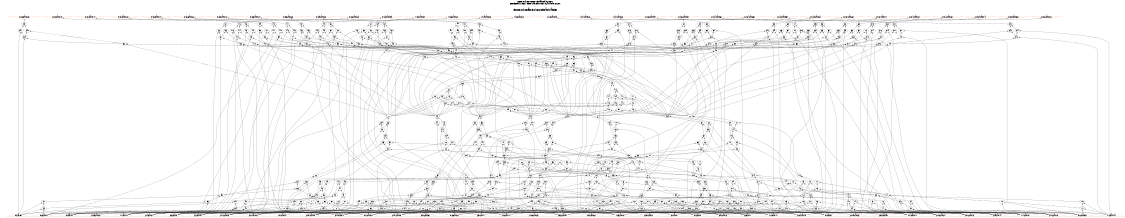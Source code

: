 # Network structure generated by ABC

digraph network {
size = "7.5,10";
center = true;
edge [dir = back];

{
  node [shape = plaintext];
  edge [style = invis];
  LevelTitle1 [label=""];
  LevelTitle2 [label=""];
  Level30 [label = ""];
  Level29 [label = ""];
  Level28 [label = ""];
  Level27 [label = ""];
  Level26 [label = ""];
  Level25 [label = ""];
  Level24 [label = ""];
  Level23 [label = ""];
  Level22 [label = ""];
  Level21 [label = ""];
  Level20 [label = ""];
  Level19 [label = ""];
  Level18 [label = ""];
  Level17 [label = ""];
  Level16 [label = ""];
  Level15 [label = ""];
  Level14 [label = ""];
  Level13 [label = ""];
  Level12 [label = ""];
  Level11 [label = ""];
  Level10 [label = ""];
  Level9 [label = ""];
  Level8 [label = ""];
  Level7 [label = ""];
  Level6 [label = ""];
  Level5 [label = ""];
  Level4 [label = ""];
  Level3 [label = ""];
  Level2 [label = ""];
  Level1 [label = ""];
  Level0 [label = ""];
  LevelTitle1 ->  LevelTitle2 ->  Level30 ->  Level29 ->  Level28 ->  Level27 ->  Level26 ->  Level25 ->  Level24 ->  Level23 ->  Level22 ->  Level21 ->  Level20 ->  Level19 ->  Level18 ->  Level17 ->  Level16 ->  Level15 ->  Level14 ->  Level13 ->  Level12 ->  Level11 ->  Level10 ->  Level9 ->  Level8 ->  Level7 ->  Level6 ->  Level5 ->  Level4 ->  Level3 ->  Level2 ->  Level1 ->  Level0;
}

{
  rank = same;
  LevelTitle1;
  title1 [shape=plaintext,
          fontsize=20,
          fontname = "Times-Roman",
          label="Network structure visualized by ABC\nBenchmark \"top\". Time was Thu Oct  8 20:19:00 2020. "
         ];
}

{
  rank = same;
  LevelTitle2;
  title2 [shape=plaintext,
          fontsize=18,
          fontname = "Times-Roman",
          label="The network contains 512 logic nodes and 0 latches.\n"
         ];
}

{
  rank = same;
  Level30;
  Node42 [label = "p_1332gat_585_", shape = invtriangle, color = coral, fillcolor = coral];
  Node43 [label = "p_1331gat_572_", shape = invtriangle, color = coral, fillcolor = coral];
  Node44 [label = "p_1334gat_577_", shape = invtriangle, color = coral, fillcolor = coral];
  Node45 [label = "p_1354gat_562_", shape = invtriangle, color = coral, fillcolor = coral];
  Node46 [label = "p_1352gat_570_", shape = invtriangle, color = coral, fillcolor = coral];
  Node47 [label = "p_1336gat_586_", shape = invtriangle, color = coral, fillcolor = coral];
  Node48 [label = "p_1330gat_576_", shape = invtriangle, color = coral, fillcolor = coral];
  Node49 [label = "p_1335gat_573_", shape = invtriangle, color = coral, fillcolor = coral];
  Node50 [label = "p_1353gat_566_", shape = invtriangle, color = coral, fillcolor = coral];
  Node51 [label = "p_1329gat_580_", shape = invtriangle, color = coral, fillcolor = coral];
  Node52 [label = "p_1328gat_584_", shape = invtriangle, color = coral, fillcolor = coral];
  Node53 [label = "p_1342gat_559_", shape = invtriangle, color = coral, fillcolor = coral];
  Node54 [label = "p_1351gat_557_", shape = invtriangle, color = coral, fillcolor = coral];
  Node55 [label = "p_1333gat_581_", shape = invtriangle, color = coral, fillcolor = coral];
  Node56 [label = "p_1349gat_565_", shape = invtriangle, color = coral, fillcolor = coral];
  Node57 [label = "p_1350gat_561_", shape = invtriangle, color = coral, fillcolor = coral];
  Node58 [label = "p_1348gat_569_", shape = invtriangle, color = coral, fillcolor = coral];
  Node59 [label = "p_1347gat_556_", shape = invtriangle, color = coral, fillcolor = coral];
  Node60 [label = "p_1341gat_563_", shape = invtriangle, color = coral, fillcolor = coral];
  Node61 [label = "p_1325gat_579_", shape = invtriangle, color = coral, fillcolor = coral];
  Node62 [label = "p_1326gat_575_", shape = invtriangle, color = coral, fillcolor = coral];
  Node63 [label = "p_1344gat_568_", shape = invtriangle, color = coral, fillcolor = coral];
  Node64 [label = "p_1324gat_583_", shape = invtriangle, color = coral, fillcolor = coral];
  Node65 [label = "p_1343gat_555_", shape = invtriangle, color = coral, fillcolor = coral];
  Node66 [label = "p_1345gat_564_", shape = invtriangle, color = coral, fillcolor = coral];
  Node67 [label = "p_1337gat_582_", shape = invtriangle, color = coral, fillcolor = coral];
  Node68 [label = "p_1327gat_571_", shape = invtriangle, color = coral, fillcolor = coral];
  Node69 [label = "p_1340gat_567_", shape = invtriangle, color = coral, fillcolor = coral];
  Node70 [label = "p_1346gat_560_", shape = invtriangle, color = coral, fillcolor = coral];
  Node71 [label = "p_1339gat_574_", shape = invtriangle, color = coral, fillcolor = coral];
  Node72 [label = "p_1355gat_558_", shape = invtriangle, color = coral, fillcolor = coral];
  Node73 [label = "p_1338gat_578_", shape = invtriangle, color = coral, fillcolor = coral];
}

{
  rank = same;
  Level29;
  Node392 [label = "392\n", shape = ellipse];
  Node401 [label = "401\n", shape = ellipse];
  Node406 [label = "406\n", shape = ellipse];
  Node429 [label = "429\n", shape = ellipse];
  Node434 [label = "434\n", shape = ellipse];
  Node442 [label = "442\n", shape = ellipse];
  Node447 [label = "447\n", shape = ellipse];
  Node452 [label = "452\n", shape = ellipse];
  Node457 [label = "457\n", shape = ellipse];
  Node462 [label = "462\n", shape = ellipse];
  Node467 [label = "467\n", shape = ellipse];
  Node476 [label = "476\n", shape = ellipse];
  Node484 [label = "484\n", shape = ellipse];
  Node489 [label = "489\n", shape = ellipse];
  Node494 [label = "494\n", shape = ellipse];
  Node499 [label = "499\n", shape = ellipse];
  Node504 [label = "504\n", shape = ellipse];
  Node512 [label = "512\n", shape = ellipse];
  Node517 [label = "517\n", shape = ellipse];
  Node525 [label = "525\n", shape = ellipse];
  Node530 [label = "530\n", shape = ellipse];
  Node535 [label = "535\n", shape = ellipse];
  Node540 [label = "540\n", shape = ellipse];
  Node545 [label = "545\n", shape = ellipse];
  Node550 [label = "550\n", shape = ellipse];
  Node555 [label = "555\n", shape = ellipse];
  Node560 [label = "560\n", shape = ellipse];
  Node565 [label = "565\n", shape = ellipse];
  Node570 [label = "570\n", shape = ellipse];
  Node575 [label = "575\n", shape = ellipse];
  Node580 [label = "580\n", shape = ellipse];
  Node585 [label = "585\n", shape = ellipse];
}

{
  rank = same;
  Level28;
  Node390 [label = "390\n", shape = ellipse];
  Node391 [label = "391\n", shape = ellipse];
  Node399 [label = "399\n", shape = ellipse];
  Node400 [label = "400\n", shape = ellipse];
  Node404 [label = "404\n", shape = ellipse];
  Node405 [label = "405\n", shape = ellipse];
  Node427 [label = "427\n", shape = ellipse];
  Node428 [label = "428\n", shape = ellipse];
  Node432 [label = "432\n", shape = ellipse];
  Node433 [label = "433\n", shape = ellipse];
  Node440 [label = "440\n", shape = ellipse];
  Node441 [label = "441\n", shape = ellipse];
  Node445 [label = "445\n", shape = ellipse];
  Node446 [label = "446\n", shape = ellipse];
  Node450 [label = "450\n", shape = ellipse];
  Node451 [label = "451\n", shape = ellipse];
  Node455 [label = "455\n", shape = ellipse];
  Node456 [label = "456\n", shape = ellipse];
  Node460 [label = "460\n", shape = ellipse];
  Node461 [label = "461\n", shape = ellipse];
  Node465 [label = "465\n", shape = ellipse];
  Node466 [label = "466\n", shape = ellipse];
  Node474 [label = "474\n", shape = ellipse];
  Node475 [label = "475\n", shape = ellipse];
  Node482 [label = "482\n", shape = ellipse];
  Node483 [label = "483\n", shape = ellipse];
  Node487 [label = "487\n", shape = ellipse];
  Node488 [label = "488\n", shape = ellipse];
  Node492 [label = "492\n", shape = ellipse];
  Node493 [label = "493\n", shape = ellipse];
  Node497 [label = "497\n", shape = ellipse];
  Node498 [label = "498\n", shape = ellipse];
  Node502 [label = "502\n", shape = ellipse];
  Node503 [label = "503\n", shape = ellipse];
  Node510 [label = "510\n", shape = ellipse];
  Node511 [label = "511\n", shape = ellipse];
  Node515 [label = "515\n", shape = ellipse];
  Node516 [label = "516\n", shape = ellipse];
  Node523 [label = "523\n", shape = ellipse];
  Node524 [label = "524\n", shape = ellipse];
  Node528 [label = "528\n", shape = ellipse];
  Node529 [label = "529\n", shape = ellipse];
  Node533 [label = "533\n", shape = ellipse];
  Node534 [label = "534\n", shape = ellipse];
  Node538 [label = "538\n", shape = ellipse];
  Node539 [label = "539\n", shape = ellipse];
  Node543 [label = "543\n", shape = ellipse];
  Node544 [label = "544\n", shape = ellipse];
  Node548 [label = "548\n", shape = ellipse];
  Node549 [label = "549\n", shape = ellipse];
  Node553 [label = "553\n", shape = ellipse];
  Node554 [label = "554\n", shape = ellipse];
  Node558 [label = "558\n", shape = ellipse];
  Node559 [label = "559\n", shape = ellipse];
  Node563 [label = "563\n", shape = ellipse];
  Node564 [label = "564\n", shape = ellipse];
  Node568 [label = "568\n", shape = ellipse];
  Node569 [label = "569\n", shape = ellipse];
  Node573 [label = "573\n", shape = ellipse];
  Node574 [label = "574\n", shape = ellipse];
  Node578 [label = "578\n", shape = ellipse];
  Node579 [label = "579\n", shape = ellipse];
  Node583 [label = "583\n", shape = ellipse];
  Node584 [label = "584\n", shape = ellipse];
}

{
  rank = same;
  Level27;
  Node389 [label = "389\n", shape = ellipse];
  Node398 [label = "398\n", shape = ellipse];
  Node403 [label = "403\n", shape = ellipse];
  Node426 [label = "426\n", shape = ellipse];
  Node431 [label = "431\n", shape = ellipse];
  Node439 [label = "439\n", shape = ellipse];
  Node444 [label = "444\n", shape = ellipse];
  Node449 [label = "449\n", shape = ellipse];
  Node454 [label = "454\n", shape = ellipse];
  Node459 [label = "459\n", shape = ellipse];
  Node464 [label = "464\n", shape = ellipse];
  Node473 [label = "473\n", shape = ellipse];
  Node481 [label = "481\n", shape = ellipse];
  Node486 [label = "486\n", shape = ellipse];
  Node491 [label = "491\n", shape = ellipse];
  Node496 [label = "496\n", shape = ellipse];
  Node501 [label = "501\n", shape = ellipse];
  Node509 [label = "509\n", shape = ellipse];
  Node514 [label = "514\n", shape = ellipse];
  Node522 [label = "522\n", shape = ellipse];
  Node527 [label = "527\n", shape = ellipse];
  Node532 [label = "532\n", shape = ellipse];
  Node537 [label = "537\n", shape = ellipse];
  Node542 [label = "542\n", shape = ellipse];
  Node547 [label = "547\n", shape = ellipse];
  Node552 [label = "552\n", shape = ellipse];
  Node557 [label = "557\n", shape = ellipse];
  Node562 [label = "562\n", shape = ellipse];
  Node567 [label = "567\n", shape = ellipse];
  Node572 [label = "572\n", shape = ellipse];
  Node577 [label = "577\n", shape = ellipse];
  Node582 [label = "582\n", shape = ellipse];
}

{
  rank = same;
  Level26;
  Node388 [label = "388\n", shape = ellipse];
  Node397 [label = "397\n", shape = ellipse];
  Node402 [label = "402\n", shape = ellipse];
  Node425 [label = "425\n", shape = ellipse];
  Node430 [label = "430\n", shape = ellipse];
  Node438 [label = "438\n", shape = ellipse];
  Node443 [label = "443\n", shape = ellipse];
  Node448 [label = "448\n", shape = ellipse];
  Node453 [label = "453\n", shape = ellipse];
  Node458 [label = "458\n", shape = ellipse];
  Node463 [label = "463\n", shape = ellipse];
  Node472 [label = "472\n", shape = ellipse];
  Node480 [label = "480\n", shape = ellipse];
  Node485 [label = "485\n", shape = ellipse];
  Node490 [label = "490\n", shape = ellipse];
  Node495 [label = "495\n", shape = ellipse];
  Node500 [label = "500\n", shape = ellipse];
  Node508 [label = "508\n", shape = ellipse];
  Node513 [label = "513\n", shape = ellipse];
  Node521 [label = "521\n", shape = ellipse];
  Node526 [label = "526\n", shape = ellipse];
  Node531 [label = "531\n", shape = ellipse];
  Node536 [label = "536\n", shape = ellipse];
  Node541 [label = "541\n", shape = ellipse];
  Node546 [label = "546\n", shape = ellipse];
  Node551 [label = "551\n", shape = ellipse];
  Node556 [label = "556\n", shape = ellipse];
  Node561 [label = "561\n", shape = ellipse];
  Node566 [label = "566\n", shape = ellipse];
  Node571 [label = "571\n", shape = ellipse];
  Node576 [label = "576\n", shape = ellipse];
  Node581 [label = "581\n", shape = ellipse];
}

{
  rank = same;
  Level25;
  Node387 [label = "387\n", shape = ellipse];
  Node396 [label = "396\n", shape = ellipse];
  Node424 [label = "424\n", shape = ellipse];
  Node437 [label = "437\n", shape = ellipse];
  Node471 [label = "471\n", shape = ellipse];
  Node479 [label = "479\n", shape = ellipse];
  Node507 [label = "507\n", shape = ellipse];
  Node520 [label = "520\n", shape = ellipse];
}

{
  rank = same;
  Level24;
  Node386 [label = "386\n", shape = ellipse];
  Node395 [label = "395\n", shape = ellipse];
  Node423 [label = "423\n", shape = ellipse];
  Node436 [label = "436\n", shape = ellipse];
  Node470 [label = "470\n", shape = ellipse];
  Node478 [label = "478\n", shape = ellipse];
  Node506 [label = "506\n", shape = ellipse];
  Node519 [label = "519\n", shape = ellipse];
}

{
  rank = same;
  Level23;
  Node385 [label = "385\n", shape = ellipse];
  Node394 [label = "394\n", shape = ellipse];
  Node422 [label = "422\n", shape = ellipse];
  Node435 [label = "435\n", shape = ellipse];
  Node469 [label = "469\n", shape = ellipse];
  Node477 [label = "477\n", shape = ellipse];
  Node505 [label = "505\n", shape = ellipse];
  Node518 [label = "518\n", shape = ellipse];
}

{
  rank = same;
  Level22;
  Node384 [label = "384\n", shape = ellipse];
  Node393 [label = "393\n", shape = ellipse];
  Node421 [label = "421\n", shape = ellipse];
  Node468 [label = "468\n", shape = ellipse];
}

{
  rank = same;
  Level21;
  Node284 [label = "284\n", shape = ellipse];
  Node420 [label = "420\n", shape = ellipse];
}

{
  rank = same;
  Level20;
  Node283 [label = "283\n", shape = ellipse];
  Node419 [label = "419\n", shape = ellipse];
}

{
  rank = same;
  Level19;
  Node282 [label = "282\n", shape = ellipse];
  Node418 [label = "418\n", shape = ellipse];
}

{
  rank = same;
  Level18;
  Node273 [label = "273\n", shape = ellipse];
  Node275 [label = "275\n", shape = ellipse];
  Node278 [label = "278\n", shape = ellipse];
  Node281 [label = "281\n", shape = ellipse];
  Node409 [label = "409\n", shape = ellipse];
  Node411 [label = "411\n", shape = ellipse];
  Node414 [label = "414\n", shape = ellipse];
  Node417 [label = "417\n", shape = ellipse];
}

{
  rank = same;
  Level17;
  Node272 [label = "272\n", shape = ellipse];
  Node274 [label = "274\n", shape = ellipse];
  Node277 [label = "277\n", shape = ellipse];
  Node280 [label = "280\n", shape = ellipse];
  Node408 [label = "408\n", shape = ellipse];
  Node410 [label = "410\n", shape = ellipse];
  Node413 [label = "413\n", shape = ellipse];
  Node416 [label = "416\n", shape = ellipse];
}

{
  rank = same;
  Level16;
  Node271 [label = "271\n", shape = ellipse];
  Node276 [label = "276\n", shape = ellipse];
  Node279 [label = "279\n", shape = ellipse];
  Node407 [label = "407\n", shape = ellipse];
  Node412 [label = "412\n", shape = ellipse];
  Node415 [label = "415\n", shape = ellipse];
}

{
  rank = same;
  Level15;
  Node122 [label = "122\n", shape = ellipse];
  Node171 [label = "171\n", shape = ellipse];
  Node208 [label = "208\n", shape = ellipse];
  Node245 [label = "245\n", shape = ellipse];
  Node270 [label = "270\n", shape = ellipse];
  Node321 [label = "321\n", shape = ellipse];
  Node358 [label = "358\n", shape = ellipse];
  Node383 [label = "383\n", shape = ellipse];
}

{
  rank = same;
  Level14;
  Node120 [label = "120\n", shape = ellipse];
  Node121 [label = "121\n", shape = ellipse];
  Node169 [label = "169\n", shape = ellipse];
  Node170 [label = "170\n", shape = ellipse];
  Node206 [label = "206\n", shape = ellipse];
  Node207 [label = "207\n", shape = ellipse];
  Node243 [label = "243\n", shape = ellipse];
  Node244 [label = "244\n", shape = ellipse];
  Node268 [label = "268\n", shape = ellipse];
  Node269 [label = "269\n", shape = ellipse];
  Node319 [label = "319\n", shape = ellipse];
  Node320 [label = "320\n", shape = ellipse];
  Node356 [label = "356\n", shape = ellipse];
  Node357 [label = "357\n", shape = ellipse];
  Node381 [label = "381\n", shape = ellipse];
  Node382 [label = "382\n", shape = ellipse];
}

{
  rank = same;
  Level13;
  Node119 [label = "119\n", shape = ellipse];
  Node168 [label = "168\n", shape = ellipse];
  Node205 [label = "205\n", shape = ellipse];
  Node242 [label = "242\n", shape = ellipse];
  Node267 [label = "267\n", shape = ellipse];
  Node318 [label = "318\n", shape = ellipse];
  Node355 [label = "355\n", shape = ellipse];
  Node380 [label = "380\n", shape = ellipse];
}

{
  rank = same;
  Level12;
  Node106 [label = "106\n", shape = ellipse];
  Node155 [label = "155\n", shape = ellipse];
  Node192 [label = "192\n", shape = ellipse];
  Node229 [label = "229\n", shape = ellipse];
  Node254 [label = "254\n", shape = ellipse];
  Node305 [label = "305\n", shape = ellipse];
  Node342 [label = "342\n", shape = ellipse];
  Node367 [label = "367\n", shape = ellipse];
}

{
  rank = same;
  Level11;
  Node104 [label = "104\n", shape = ellipse];
  Node105 [label = "105\n", shape = ellipse];
  Node153 [label = "153\n", shape = ellipse];
  Node154 [label = "154\n", shape = ellipse];
  Node190 [label = "190\n", shape = ellipse];
  Node191 [label = "191\n", shape = ellipse];
  Node227 [label = "227\n", shape = ellipse];
  Node228 [label = "228\n", shape = ellipse];
  Node252 [label = "252\n", shape = ellipse];
  Node253 [label = "253\n", shape = ellipse];
  Node303 [label = "303\n", shape = ellipse];
  Node304 [label = "304\n", shape = ellipse];
  Node340 [label = "340\n", shape = ellipse];
  Node341 [label = "341\n", shape = ellipse];
  Node365 [label = "365\n", shape = ellipse];
  Node366 [label = "366\n", shape = ellipse];
}

{
  rank = same;
  Level10;
  Node103 [label = "103\n", shape = ellipse];
  Node152 [label = "152\n", shape = ellipse];
  Node189 [label = "189\n", shape = ellipse];
  Node226 [label = "226\n", shape = ellipse];
  Node251 [label = "251\n", shape = ellipse];
  Node302 [label = "302\n", shape = ellipse];
  Node339 [label = "339\n", shape = ellipse];
  Node364 [label = "364\n", shape = ellipse];
}

{
  rank = same;
  Level9;
  Node101 [label = "101\n", shape = ellipse];
  Node150 [label = "150\n", shape = ellipse];
  Node187 [label = "187\n", shape = ellipse];
  Node224 [label = "224\n", shape = ellipse];
  Node249 [label = "249\n", shape = ellipse];
  Node300 [label = "300\n", shape = ellipse];
  Node337 [label = "337\n", shape = ellipse];
  Node362 [label = "362\n", shape = ellipse];
}

{
  rank = same;
  Level8;
  Node99 [label = "99\n", shape = ellipse];
  Node100 [label = "100\n", shape = ellipse];
  Node148 [label = "148\n", shape = ellipse];
  Node149 [label = "149\n", shape = ellipse];
  Node185 [label = "185\n", shape = ellipse];
  Node186 [label = "186\n", shape = ellipse];
  Node222 [label = "222\n", shape = ellipse];
  Node223 [label = "223\n", shape = ellipse];
  Node247 [label = "247\n", shape = ellipse];
  Node248 [label = "248\n", shape = ellipse];
  Node298 [label = "298\n", shape = ellipse];
  Node299 [label = "299\n", shape = ellipse];
  Node335 [label = "335\n", shape = ellipse];
  Node336 [label = "336\n", shape = ellipse];
  Node360 [label = "360\n", shape = ellipse];
  Node361 [label = "361\n", shape = ellipse];
}

{
  rank = same;
  Level7;
  Node98 [label = "98\n", shape = ellipse];
  Node147 [label = "147\n", shape = ellipse];
  Node184 [label = "184\n", shape = ellipse];
  Node221 [label = "221\n", shape = ellipse];
  Node246 [label = "246\n", shape = ellipse];
  Node297 [label = "297\n", shape = ellipse];
  Node334 [label = "334\n", shape = ellipse];
  Node359 [label = "359\n", shape = ellipse];
}

{
  rank = same;
  Level6;
  Node85 [label = "85\n", shape = ellipse];
  Node97 [label = "97\n", shape = ellipse];
  Node118 [label = "118\n", shape = ellipse];
  Node134 [label = "134\n", shape = ellipse];
  Node146 [label = "146\n", shape = ellipse];
  Node167 [label = "167\n", shape = ellipse];
  Node183 [label = "183\n", shape = ellipse];
  Node204 [label = "204\n", shape = ellipse];
  Node220 [label = "220\n", shape = ellipse];
  Node241 [label = "241\n", shape = ellipse];
  Node266 [label = "266\n", shape = ellipse];
  Node296 [label = "296\n", shape = ellipse];
  Node317 [label = "317\n", shape = ellipse];
  Node333 [label = "333\n", shape = ellipse];
  Node354 [label = "354\n", shape = ellipse];
  Node379 [label = "379\n", shape = ellipse];
}

{
  rank = same;
  Level5;
  Node83 [label = "83\n", shape = ellipse];
  Node84 [label = "84\n", shape = ellipse];
  Node95 [label = "95\n", shape = ellipse];
  Node96 [label = "96\n", shape = ellipse];
  Node116 [label = "116\n", shape = ellipse];
  Node117 [label = "117\n", shape = ellipse];
  Node132 [label = "132\n", shape = ellipse];
  Node133 [label = "133\n", shape = ellipse];
  Node144 [label = "144\n", shape = ellipse];
  Node145 [label = "145\n", shape = ellipse];
  Node165 [label = "165\n", shape = ellipse];
  Node166 [label = "166\n", shape = ellipse];
  Node181 [label = "181\n", shape = ellipse];
  Node182 [label = "182\n", shape = ellipse];
  Node202 [label = "202\n", shape = ellipse];
  Node203 [label = "203\n", shape = ellipse];
  Node218 [label = "218\n", shape = ellipse];
  Node219 [label = "219\n", shape = ellipse];
  Node239 [label = "239\n", shape = ellipse];
  Node240 [label = "240\n", shape = ellipse];
  Node264 [label = "264\n", shape = ellipse];
  Node265 [label = "265\n", shape = ellipse];
  Node294 [label = "294\n", shape = ellipse];
  Node295 [label = "295\n", shape = ellipse];
  Node315 [label = "315\n", shape = ellipse];
  Node316 [label = "316\n", shape = ellipse];
  Node331 [label = "331\n", shape = ellipse];
  Node332 [label = "332\n", shape = ellipse];
  Node352 [label = "352\n", shape = ellipse];
  Node353 [label = "353\n", shape = ellipse];
  Node377 [label = "377\n", shape = ellipse];
  Node378 [label = "378\n", shape = ellipse];
}

{
  rank = same;
  Level4;
  Node82 [label = "82\n", shape = ellipse];
  Node94 [label = "94\n", shape = ellipse];
  Node115 [label = "115\n", shape = ellipse];
  Node131 [label = "131\n", shape = ellipse];
  Node143 [label = "143\n", shape = ellipse];
  Node164 [label = "164\n", shape = ellipse];
  Node180 [label = "180\n", shape = ellipse];
  Node201 [label = "201\n", shape = ellipse];
  Node217 [label = "217\n", shape = ellipse];
  Node238 [label = "238\n", shape = ellipse];
  Node263 [label = "263\n", shape = ellipse];
  Node293 [label = "293\n", shape = ellipse];
  Node314 [label = "314\n", shape = ellipse];
  Node330 [label = "330\n", shape = ellipse];
  Node351 [label = "351\n", shape = ellipse];
  Node376 [label = "376\n", shape = ellipse];
}

{
  rank = same;
  Level3;
  Node77 [label = "77\n", shape = ellipse];
  Node81 [label = "81\n", shape = ellipse];
  Node89 [label = "89\n", shape = ellipse];
  Node93 [label = "93\n", shape = ellipse];
  Node110 [label = "110\n", shape = ellipse];
  Node114 [label = "114\n", shape = ellipse];
  Node126 [label = "126\n", shape = ellipse];
  Node130 [label = "130\n", shape = ellipse];
  Node138 [label = "138\n", shape = ellipse];
  Node142 [label = "142\n", shape = ellipse];
  Node159 [label = "159\n", shape = ellipse];
  Node163 [label = "163\n", shape = ellipse];
  Node175 [label = "175\n", shape = ellipse];
  Node179 [label = "179\n", shape = ellipse];
  Node196 [label = "196\n", shape = ellipse];
  Node200 [label = "200\n", shape = ellipse];
  Node212 [label = "212\n", shape = ellipse];
  Node216 [label = "216\n", shape = ellipse];
  Node233 [label = "233\n", shape = ellipse];
  Node237 [label = "237\n", shape = ellipse];
  Node258 [label = "258\n", shape = ellipse];
  Node262 [label = "262\n", shape = ellipse];
  Node288 [label = "288\n", shape = ellipse];
  Node292 [label = "292\n", shape = ellipse];
  Node309 [label = "309\n", shape = ellipse];
  Node313 [label = "313\n", shape = ellipse];
  Node325 [label = "325\n", shape = ellipse];
  Node329 [label = "329\n", shape = ellipse];
  Node346 [label = "346\n", shape = ellipse];
  Node350 [label = "350\n", shape = ellipse];
  Node371 [label = "371\n", shape = ellipse];
  Node375 [label = "375\n", shape = ellipse];
}

{
  rank = same;
  Level2;
  Node75 [label = "75\n", shape = ellipse];
  Node76 [label = "76\n", shape = ellipse];
  Node79 [label = "79\n", shape = ellipse];
  Node80 [label = "80\n", shape = ellipse];
  Node87 [label = "87\n", shape = ellipse];
  Node88 [label = "88\n", shape = ellipse];
  Node91 [label = "91\n", shape = ellipse];
  Node92 [label = "92\n", shape = ellipse];
  Node108 [label = "108\n", shape = ellipse];
  Node109 [label = "109\n", shape = ellipse];
  Node112 [label = "112\n", shape = ellipse];
  Node113 [label = "113\n", shape = ellipse];
  Node124 [label = "124\n", shape = ellipse];
  Node125 [label = "125\n", shape = ellipse];
  Node128 [label = "128\n", shape = ellipse];
  Node129 [label = "129\n", shape = ellipse];
  Node136 [label = "136\n", shape = ellipse];
  Node137 [label = "137\n", shape = ellipse];
  Node140 [label = "140\n", shape = ellipse];
  Node141 [label = "141\n", shape = ellipse];
  Node157 [label = "157\n", shape = ellipse];
  Node158 [label = "158\n", shape = ellipse];
  Node161 [label = "161\n", shape = ellipse];
  Node162 [label = "162\n", shape = ellipse];
  Node173 [label = "173\n", shape = ellipse];
  Node174 [label = "174\n", shape = ellipse];
  Node177 [label = "177\n", shape = ellipse];
  Node178 [label = "178\n", shape = ellipse];
  Node194 [label = "194\n", shape = ellipse];
  Node195 [label = "195\n", shape = ellipse];
  Node198 [label = "198\n", shape = ellipse];
  Node199 [label = "199\n", shape = ellipse];
  Node210 [label = "210\n", shape = ellipse];
  Node211 [label = "211\n", shape = ellipse];
  Node214 [label = "214\n", shape = ellipse];
  Node215 [label = "215\n", shape = ellipse];
  Node231 [label = "231\n", shape = ellipse];
  Node232 [label = "232\n", shape = ellipse];
  Node235 [label = "235\n", shape = ellipse];
  Node236 [label = "236\n", shape = ellipse];
  Node256 [label = "256\n", shape = ellipse];
  Node257 [label = "257\n", shape = ellipse];
  Node260 [label = "260\n", shape = ellipse];
  Node261 [label = "261\n", shape = ellipse];
  Node286 [label = "286\n", shape = ellipse];
  Node287 [label = "287\n", shape = ellipse];
  Node290 [label = "290\n", shape = ellipse];
  Node291 [label = "291\n", shape = ellipse];
  Node307 [label = "307\n", shape = ellipse];
  Node308 [label = "308\n", shape = ellipse];
  Node311 [label = "311\n", shape = ellipse];
  Node312 [label = "312\n", shape = ellipse];
  Node323 [label = "323\n", shape = ellipse];
  Node324 [label = "324\n", shape = ellipse];
  Node327 [label = "327\n", shape = ellipse];
  Node328 [label = "328\n", shape = ellipse];
  Node344 [label = "344\n", shape = ellipse];
  Node345 [label = "345\n", shape = ellipse];
  Node348 [label = "348\n", shape = ellipse];
  Node349 [label = "349\n", shape = ellipse];
  Node369 [label = "369\n", shape = ellipse];
  Node370 [label = "370\n", shape = ellipse];
  Node373 [label = "373\n", shape = ellipse];
  Node374 [label = "374\n", shape = ellipse];
}

{
  rank = same;
  Level1;
  Node74 [label = "74\n", shape = ellipse];
  Node78 [label = "78\n", shape = ellipse];
  Node86 [label = "86\n", shape = ellipse];
  Node90 [label = "90\n", shape = ellipse];
  Node102 [label = "102\n", shape = ellipse];
  Node107 [label = "107\n", shape = ellipse];
  Node111 [label = "111\n", shape = ellipse];
  Node123 [label = "123\n", shape = ellipse];
  Node127 [label = "127\n", shape = ellipse];
  Node135 [label = "135\n", shape = ellipse];
  Node139 [label = "139\n", shape = ellipse];
  Node151 [label = "151\n", shape = ellipse];
  Node156 [label = "156\n", shape = ellipse];
  Node160 [label = "160\n", shape = ellipse];
  Node172 [label = "172\n", shape = ellipse];
  Node176 [label = "176\n", shape = ellipse];
  Node188 [label = "188\n", shape = ellipse];
  Node193 [label = "193\n", shape = ellipse];
  Node197 [label = "197\n", shape = ellipse];
  Node209 [label = "209\n", shape = ellipse];
  Node213 [label = "213\n", shape = ellipse];
  Node225 [label = "225\n", shape = ellipse];
  Node230 [label = "230\n", shape = ellipse];
  Node234 [label = "234\n", shape = ellipse];
  Node250 [label = "250\n", shape = ellipse];
  Node255 [label = "255\n", shape = ellipse];
  Node259 [label = "259\n", shape = ellipse];
  Node285 [label = "285\n", shape = ellipse];
  Node289 [label = "289\n", shape = ellipse];
  Node301 [label = "301\n", shape = ellipse];
  Node306 [label = "306\n", shape = ellipse];
  Node310 [label = "310\n", shape = ellipse];
  Node322 [label = "322\n", shape = ellipse];
  Node326 [label = "326\n", shape = ellipse];
  Node338 [label = "338\n", shape = ellipse];
  Node343 [label = "343\n", shape = ellipse];
  Node347 [label = "347\n", shape = ellipse];
  Node363 [label = "363\n", shape = ellipse];
  Node368 [label = "368\n", shape = ellipse];
  Node372 [label = "372\n", shape = ellipse];
}

{
  rank = same;
  Level0;
  Node1 [label = "p_127gat_18_", shape = triangle, color = coral, fillcolor = coral];
  Node2 [label = "p_155gat_22_", shape = triangle, color = coral, fillcolor = coral];
  Node3 [label = "p_120gat_17_", shape = triangle, color = coral, fillcolor = coral];
  Node4 [label = "p_64gat_9_", shape = triangle, color = coral, fillcolor = coral];
  Node5 [label = "p_106gat_15_", shape = triangle, color = coral, fillcolor = coral];
  Node6 [label = "p_204gat_29_", shape = triangle, color = coral, fillcolor = coral];
  Node7 [label = "p_1gat_0_", shape = triangle, color = coral, fillcolor = coral];
  Node8 [label = "p_43gat_6_", shape = triangle, color = coral, fillcolor = coral];
  Node9 [label = "p_85gat_12_", shape = triangle, color = coral, fillcolor = coral];
  Node10 [label = "p_141gat_20_", shape = triangle, color = coral, fillcolor = coral];
  Node11 [label = "p_183gat_26_", shape = triangle, color = coral, fillcolor = coral];
  Node12 [label = "p_57gat_8_", shape = triangle, color = coral, fillcolor = coral];
  Node13 [label = "p_148gat_21_", shape = triangle, color = coral, fillcolor = coral];
  Node14 [label = "p_169gat_24_", shape = triangle, color = coral, fillcolor = coral];
  Node15 [label = "p_225gat_32_", shape = triangle, color = coral, fillcolor = coral];
  Node16 [label = "p_99gat_14_", shape = triangle, color = coral, fillcolor = coral];
  Node17 [label = "p_230gat_37_", shape = triangle, color = coral, fillcolor = coral];
  Node18 [label = "p_134gat_19_", shape = triangle, color = coral, fillcolor = coral];
  Node19 [label = "p_162gat_23_", shape = triangle, color = coral, fillcolor = coral];
  Node20 [label = "p_29gat_4_", shape = triangle, color = coral, fillcolor = coral];
  Node21 [label = "p_78gat_11_", shape = triangle, color = coral, fillcolor = coral];
  Node22 [label = "p_226gat_33_", shape = triangle, color = coral, fillcolor = coral];
  Node23 [label = "p_22gat_3_", shape = triangle, color = coral, fillcolor = coral];
  Node24 [label = "p_231gat_38_", shape = triangle, color = coral, fillcolor = coral];
  Node25 [label = "p_36gat_5_", shape = triangle, color = coral, fillcolor = coral];
  Node26 [label = "p_113gat_16_", shape = triangle, color = coral, fillcolor = coral];
  Node27 [label = "p_8gat_1_", shape = triangle, color = coral, fillcolor = coral];
  Node28 [label = "p_50gat_7_", shape = triangle, color = coral, fillcolor = coral];
  Node29 [label = "p_227gat_34_", shape = triangle, color = coral, fillcolor = coral];
  Node30 [label = "p_92gat_13_", shape = triangle, color = coral, fillcolor = coral];
  Node31 [label = "p_197gat_28_", shape = triangle, color = coral, fillcolor = coral];
  Node32 [label = "p_232gat_39_", shape = triangle, color = coral, fillcolor = coral];
  Node33 [label = "p_233gat_40_", shape = triangle, color = coral, fillcolor = coral];
  Node34 [label = "p_71gat_10_", shape = triangle, color = coral, fillcolor = coral];
  Node35 [label = "p_190gat_27_", shape = triangle, color = coral, fillcolor = coral];
  Node36 [label = "p_15gat_2_", shape = triangle, color = coral, fillcolor = coral];
  Node37 [label = "p_228gat_35_", shape = triangle, color = coral, fillcolor = coral];
  Node38 [label = "p_176gat_25_", shape = triangle, color = coral, fillcolor = coral];
  Node39 [label = "p_218gat_31_", shape = triangle, color = coral, fillcolor = coral];
  Node40 [label = "p_211gat_30_", shape = triangle, color = coral, fillcolor = coral];
  Node41 [label = "p_229gat_36_", shape = triangle, color = coral, fillcolor = coral];
}

title1 -> title2 [style = invis];
title2 -> Node42 [style = invis];
title2 -> Node43 [style = invis];
title2 -> Node44 [style = invis];
title2 -> Node45 [style = invis];
title2 -> Node46 [style = invis];
title2 -> Node47 [style = invis];
title2 -> Node48 [style = invis];
title2 -> Node49 [style = invis];
title2 -> Node50 [style = invis];
title2 -> Node51 [style = invis];
title2 -> Node52 [style = invis];
title2 -> Node53 [style = invis];
title2 -> Node54 [style = invis];
title2 -> Node55 [style = invis];
title2 -> Node56 [style = invis];
title2 -> Node57 [style = invis];
title2 -> Node58 [style = invis];
title2 -> Node59 [style = invis];
title2 -> Node60 [style = invis];
title2 -> Node61 [style = invis];
title2 -> Node62 [style = invis];
title2 -> Node63 [style = invis];
title2 -> Node64 [style = invis];
title2 -> Node65 [style = invis];
title2 -> Node66 [style = invis];
title2 -> Node67 [style = invis];
title2 -> Node68 [style = invis];
title2 -> Node69 [style = invis];
title2 -> Node70 [style = invis];
title2 -> Node71 [style = invis];
title2 -> Node72 [style = invis];
title2 -> Node73 [style = invis];
Node42 -> Node43 [style = invis];
Node43 -> Node44 [style = invis];
Node44 -> Node45 [style = invis];
Node45 -> Node46 [style = invis];
Node46 -> Node47 [style = invis];
Node47 -> Node48 [style = invis];
Node48 -> Node49 [style = invis];
Node49 -> Node50 [style = invis];
Node50 -> Node51 [style = invis];
Node51 -> Node52 [style = invis];
Node52 -> Node53 [style = invis];
Node53 -> Node54 [style = invis];
Node54 -> Node55 [style = invis];
Node55 -> Node56 [style = invis];
Node56 -> Node57 [style = invis];
Node57 -> Node58 [style = invis];
Node58 -> Node59 [style = invis];
Node59 -> Node60 [style = invis];
Node60 -> Node61 [style = invis];
Node61 -> Node62 [style = invis];
Node62 -> Node63 [style = invis];
Node63 -> Node64 [style = invis];
Node64 -> Node65 [style = invis];
Node65 -> Node66 [style = invis];
Node66 -> Node67 [style = invis];
Node67 -> Node68 [style = invis];
Node68 -> Node69 [style = invis];
Node69 -> Node70 [style = invis];
Node70 -> Node71 [style = invis];
Node71 -> Node72 [style = invis];
Node72 -> Node73 [style = invis];
Node42 -> Node392 [style = solid];
Node43 -> Node401 [style = solid];
Node44 -> Node406 [style = solid];
Node45 -> Node429 [style = solid];
Node46 -> Node434 [style = solid];
Node47 -> Node442 [style = solid];
Node48 -> Node447 [style = solid];
Node49 -> Node452 [style = solid];
Node50 -> Node457 [style = solid];
Node51 -> Node462 [style = solid];
Node52 -> Node467 [style = solid];
Node53 -> Node476 [style = solid];
Node54 -> Node484 [style = solid];
Node55 -> Node489 [style = solid];
Node56 -> Node494 [style = solid];
Node57 -> Node499 [style = solid];
Node58 -> Node504 [style = solid];
Node59 -> Node512 [style = solid];
Node60 -> Node517 [style = solid];
Node61 -> Node525 [style = solid];
Node62 -> Node530 [style = solid];
Node63 -> Node535 [style = solid];
Node64 -> Node540 [style = solid];
Node65 -> Node545 [style = solid];
Node66 -> Node550 [style = solid];
Node67 -> Node555 [style = solid];
Node68 -> Node560 [style = solid];
Node69 -> Node565 [style = solid];
Node70 -> Node570 [style = solid];
Node71 -> Node575 [style = solid];
Node72 -> Node580 [style = solid];
Node73 -> Node585 [style = solid];
Node74 -> Node5 [style = solid];
Node74 -> Node16 [style = solid];
Node75 -> Node5 [style = solid];
Node75 -> Node74 [style = solid];
Node76 -> Node16 [style = solid];
Node76 -> Node74 [style = solid];
Node77 -> Node75 [style = solid];
Node77 -> Node76 [style = solid];
Node78 -> Node9 [style = solid];
Node78 -> Node30 [style = solid];
Node79 -> Node30 [style = solid];
Node79 -> Node78 [style = solid];
Node80 -> Node9 [style = solid];
Node80 -> Node78 [style = solid];
Node81 -> Node79 [style = solid];
Node81 -> Node80 [style = solid];
Node82 -> Node77 [style = solid];
Node82 -> Node81 [style = solid];
Node83 -> Node77 [style = solid];
Node83 -> Node82 [style = solid];
Node84 -> Node81 [style = solid];
Node84 -> Node82 [style = solid];
Node85 -> Node83 [style = solid];
Node85 -> Node84 [style = solid];
Node86 -> Node8 [style = solid];
Node86 -> Node28 [style = solid];
Node87 -> Node28 [style = solid];
Node87 -> Node86 [style = solid];
Node88 -> Node8 [style = solid];
Node88 -> Node86 [style = solid];
Node89 -> Node87 [style = solid];
Node89 -> Node88 [style = solid];
Node90 -> Node20 [style = solid];
Node90 -> Node25 [style = solid];
Node91 -> Node25 [style = solid];
Node91 -> Node90 [style = solid];
Node92 -> Node20 [style = solid];
Node92 -> Node90 [style = solid];
Node93 -> Node91 [style = solid];
Node93 -> Node92 [style = solid];
Node94 -> Node89 [style = solid];
Node94 -> Node93 [style = solid];
Node95 -> Node89 [style = solid];
Node95 -> Node94 [style = solid];
Node96 -> Node93 [style = solid];
Node96 -> Node94 [style = solid];
Node97 -> Node95 [style = solid];
Node97 -> Node96 [style = solid];
Node98 -> Node85 [style = solid];
Node98 -> Node97 [style = solid];
Node99 -> Node85 [style = solid];
Node99 -> Node98 [style = solid];
Node100 -> Node97 [style = solid];
Node100 -> Node98 [style = solid];
Node101 -> Node99 [style = solid];
Node101 -> Node100 [style = solid];
Node102 -> Node32 [style = solid];
Node102 -> Node33 [style = solid];
Node103 -> Node101 [style = solid];
Node103 -> Node102 [style = solid];
Node104 -> Node101 [style = solid];
Node104 -> Node103 [style = solid];
Node105 -> Node102 [style = solid];
Node105 -> Node103 [style = solid];
Node106 -> Node104 [style = solid];
Node106 -> Node105 [style = solid];
Node107 -> Node35 [style = solid];
Node107 -> Node39 [style = solid];
Node108 -> Node39 [style = solid];
Node108 -> Node107 [style = solid];
Node109 -> Node35 [style = solid];
Node109 -> Node107 [style = solid];
Node110 -> Node108 [style = solid];
Node110 -> Node109 [style = solid];
Node111 -> Node18 [style = solid];
Node111 -> Node19 [style = solid];
Node112 -> Node19 [style = solid];
Node112 -> Node111 [style = solid];
Node113 -> Node18 [style = solid];
Node113 -> Node111 [style = solid];
Node114 -> Node112 [style = solid];
Node114 -> Node113 [style = solid];
Node115 -> Node110 [style = solid];
Node115 -> Node114 [style = solid];
Node116 -> Node110 [style = solid];
Node116 -> Node115 [style = solid];
Node117 -> Node114 [style = solid];
Node117 -> Node115 [style = solid];
Node118 -> Node116 [style = solid];
Node118 -> Node117 [style = solid];
Node119 -> Node106 [style = solid];
Node119 -> Node118 [style = solid];
Node120 -> Node106 [style = solid];
Node120 -> Node119 [style = solid];
Node121 -> Node118 [style = solid];
Node121 -> Node119 [style = solid];
Node122 -> Node120 [style = solid];
Node122 -> Node121 [style = solid];
Node123 -> Node39 [style = solid];
Node123 -> Node40 [style = solid];
Node124 -> Node39 [style = solid];
Node124 -> Node123 [style = solid];
Node125 -> Node40 [style = solid];
Node125 -> Node123 [style = solid];
Node126 -> Node124 [style = solid];
Node126 -> Node125 [style = solid];
Node127 -> Node6 [style = solid];
Node127 -> Node31 [style = solid];
Node128 -> Node6 [style = solid];
Node128 -> Node127 [style = solid];
Node129 -> Node31 [style = solid];
Node129 -> Node127 [style = solid];
Node130 -> Node128 [style = solid];
Node130 -> Node129 [style = solid];
Node131 -> Node126 [style = solid];
Node131 -> Node130 [style = solid];
Node132 -> Node126 [style = solid];
Node132 -> Node131 [style = solid];
Node133 -> Node130 [style = solid];
Node133 -> Node131 [style = solid];
Node134 -> Node132 [style = solid];
Node134 -> Node133 [style = solid];
Node135 -> Node2 [style = solid];
Node135 -> Node19 [style = solid];
Node136 -> Node19 [style = solid];
Node136 -> Node135 [style = solid];
Node137 -> Node2 [style = solid];
Node137 -> Node135 [style = solid];
Node138 -> Node136 [style = solid];
Node138 -> Node137 [style = solid];
Node139 -> Node10 [style = solid];
Node139 -> Node13 [style = solid];
Node140 -> Node13 [style = solid];
Node140 -> Node139 [style = solid];
Node141 -> Node10 [style = solid];
Node141 -> Node139 [style = solid];
Node142 -> Node140 [style = solid];
Node142 -> Node141 [style = solid];
Node143 -> Node138 [style = solid];
Node143 -> Node142 [style = solid];
Node144 -> Node138 [style = solid];
Node144 -> Node143 [style = solid];
Node145 -> Node142 [style = solid];
Node145 -> Node143 [style = solid];
Node146 -> Node144 [style = solid];
Node146 -> Node145 [style = solid];
Node147 -> Node134 [style = solid];
Node147 -> Node146 [style = solid];
Node148 -> Node134 [style = solid];
Node148 -> Node147 [style = solid];
Node149 -> Node146 [style = solid];
Node149 -> Node147 [style = solid];
Node150 -> Node148 [style = solid];
Node150 -> Node149 [style = solid];
Node151 -> Node33 [style = solid];
Node151 -> Node37 [style = solid];
Node152 -> Node150 [style = solid];
Node152 -> Node151 [style = solid];
Node153 -> Node150 [style = solid];
Node153 -> Node152 [style = solid];
Node154 -> Node151 [style = solid];
Node154 -> Node152 [style = solid];
Node155 -> Node153 [style = solid];
Node155 -> Node154 [style = solid];
Node156 -> Node5 [style = solid];
Node156 -> Node21 [style = solid];
Node157 -> Node5 [style = solid];
Node157 -> Node156 [style = solid];
Node158 -> Node21 [style = solid];
Node158 -> Node156 [style = solid];
Node159 -> Node157 [style = solid];
Node159 -> Node158 [style = solid];
Node160 -> Node23 [style = solid];
Node160 -> Node28 [style = solid];
Node161 -> Node28 [style = solid];
Node161 -> Node160 [style = solid];
Node162 -> Node23 [style = solid];
Node162 -> Node160 [style = solid];
Node163 -> Node161 [style = solid];
Node163 -> Node162 [style = solid];
Node164 -> Node159 [style = solid];
Node164 -> Node163 [style = solid];
Node165 -> Node159 [style = solid];
Node165 -> Node164 [style = solid];
Node166 -> Node163 [style = solid];
Node166 -> Node164 [style = solid];
Node167 -> Node165 [style = solid];
Node167 -> Node166 [style = solid];
Node168 -> Node155 [style = solid];
Node168 -> Node167 [style = solid];
Node169 -> Node155 [style = solid];
Node169 -> Node168 [style = solid];
Node170 -> Node167 [style = solid];
Node170 -> Node168 [style = solid];
Node171 -> Node169 [style = solid];
Node171 -> Node170 [style = solid];
Node172 -> Node11 [style = solid];
Node172 -> Node35 [style = solid];
Node173 -> Node35 [style = solid];
Node173 -> Node172 [style = solid];
Node174 -> Node11 [style = solid];
Node174 -> Node172 [style = solid];
Node175 -> Node173 [style = solid];
Node175 -> Node174 [style = solid];
Node176 -> Node14 [style = solid];
Node176 -> Node38 [style = solid];
Node177 -> Node38 [style = solid];
Node177 -> Node176 [style = solid];
Node178 -> Node14 [style = solid];
Node178 -> Node176 [style = solid];
Node179 -> Node177 [style = solid];
Node179 -> Node178 [style = solid];
Node180 -> Node175 [style = solid];
Node180 -> Node179 [style = solid];
Node181 -> Node175 [style = solid];
Node181 -> Node180 [style = solid];
Node182 -> Node179 [style = solid];
Node182 -> Node180 [style = solid];
Node183 -> Node181 [style = solid];
Node183 -> Node182 [style = solid];
Node184 -> Node134 [style = solid];
Node184 -> Node183 [style = solid];
Node185 -> Node134 [style = solid];
Node185 -> Node184 [style = solid];
Node186 -> Node183 [style = solid];
Node186 -> Node184 [style = solid];
Node187 -> Node185 [style = solid];
Node187 -> Node186 [style = solid];
Node188 -> Node22 [style = solid];
Node188 -> Node33 [style = solid];
Node189 -> Node187 [style = solid];
Node189 -> Node188 [style = solid];
Node190 -> Node187 [style = solid];
Node190 -> Node189 [style = solid];
Node191 -> Node188 [style = solid];
Node191 -> Node189 [style = solid];
Node192 -> Node190 [style = solid];
Node192 -> Node191 [style = solid];
Node193 -> Node4 [style = solid];
Node193 -> Node30 [style = solid];
Node194 -> Node30 [style = solid];
Node194 -> Node193 [style = solid];
Node195 -> Node4 [style = solid];
Node195 -> Node193 [style = solid];
Node196 -> Node194 [style = solid];
Node196 -> Node195 [style = solid];
Node197 -> Node25 [style = solid];
Node197 -> Node27 [style = solid];
Node198 -> Node25 [style = solid];
Node198 -> Node197 [style = solid];
Node199 -> Node27 [style = solid];
Node199 -> Node197 [style = solid];
Node200 -> Node198 [style = solid];
Node200 -> Node199 [style = solid];
Node201 -> Node196 [style = solid];
Node201 -> Node200 [style = solid];
Node202 -> Node196 [style = solid];
Node202 -> Node201 [style = solid];
Node203 -> Node200 [style = solid];
Node203 -> Node201 [style = solid];
Node204 -> Node202 [style = solid];
Node204 -> Node203 [style = solid];
Node205 -> Node192 [style = solid];
Node205 -> Node204 [style = solid];
Node206 -> Node192 [style = solid];
Node206 -> Node205 [style = solid];
Node207 -> Node204 [style = solid];
Node207 -> Node205 [style = solid];
Node208 -> Node206 [style = solid];
Node208 -> Node207 [style = solid];
Node209 -> Node1 [style = solid];
Node209 -> Node18 [style = solid];
Node210 -> Node18 [style = solid];
Node210 -> Node209 [style = solid];
Node211 -> Node1 [style = solid];
Node211 -> Node209 [style = solid];
Node212 -> Node210 [style = solid];
Node212 -> Node211 [style = solid];
Node213 -> Node3 [style = solid];
Node213 -> Node26 [style = solid];
Node214 -> Node3 [style = solid];
Node214 -> Node213 [style = solid];
Node215 -> Node26 [style = solid];
Node215 -> Node213 [style = solid];
Node216 -> Node214 [style = solid];
Node216 -> Node215 [style = solid];
Node217 -> Node212 [style = solid];
Node217 -> Node216 [style = solid];
Node218 -> Node212 [style = solid];
Node218 -> Node217 [style = solid];
Node219 -> Node216 [style = solid];
Node219 -> Node217 [style = solid];
Node220 -> Node218 [style = solid];
Node220 -> Node219 [style = solid];
Node221 -> Node183 [style = solid];
Node221 -> Node220 [style = solid];
Node222 -> Node183 [style = solid];
Node222 -> Node221 [style = solid];
Node223 -> Node220 [style = solid];
Node223 -> Node221 [style = solid];
Node224 -> Node222 [style = solid];
Node224 -> Node223 [style = solid];
Node225 -> Node29 [style = solid];
Node225 -> Node33 [style = solid];
Node226 -> Node224 [style = solid];
Node226 -> Node225 [style = solid];
Node227 -> Node224 [style = solid];
Node227 -> Node226 [style = solid];
Node228 -> Node225 [style = solid];
Node228 -> Node226 [style = solid];
Node229 -> Node227 [style = solid];
Node229 -> Node228 [style = solid];
Node230 -> Node16 [style = solid];
Node230 -> Node34 [style = solid];
Node231 -> Node16 [style = solid];
Node231 -> Node230 [style = solid];
Node232 -> Node34 [style = solid];
Node232 -> Node230 [style = solid];
Node233 -> Node231 [style = solid];
Node233 -> Node232 [style = solid];
Node234 -> Node8 [style = solid];
Node234 -> Node36 [style = solid];
Node235 -> Node8 [style = solid];
Node235 -> Node234 [style = solid];
Node236 -> Node36 [style = solid];
Node236 -> Node234 [style = solid];
Node237 -> Node235 [style = solid];
Node237 -> Node236 [style = solid];
Node238 -> Node233 [style = solid];
Node238 -> Node237 [style = solid];
Node239 -> Node233 [style = solid];
Node239 -> Node238 [style = solid];
Node240 -> Node237 [style = solid];
Node240 -> Node238 [style = solid];
Node241 -> Node239 [style = solid];
Node241 -> Node240 [style = solid];
Node242 -> Node229 [style = solid];
Node242 -> Node241 [style = solid];
Node243 -> Node229 [style = solid];
Node243 -> Node242 [style = solid];
Node244 -> Node241 [style = solid];
Node244 -> Node242 [style = solid];
Node245 -> Node243 [style = solid];
Node245 -> Node244 [style = solid];
Node246 -> Node146 [style = solid];
Node246 -> Node220 [style = solid];
Node247 -> Node146 [style = solid];
Node247 -> Node246 [style = solid];
Node248 -> Node220 [style = solid];
Node248 -> Node246 [style = solid];
Node249 -> Node247 [style = solid];
Node249 -> Node248 [style = solid];
Node250 -> Node15 [style = solid];
Node250 -> Node33 [style = solid];
Node251 -> Node249 [style = solid];
Node251 -> Node250 [style = solid];
Node252 -> Node249 [style = solid];
Node252 -> Node251 [style = solid];
Node253 -> Node250 [style = solid];
Node253 -> Node251 [style = solid];
Node254 -> Node252 [style = solid];
Node254 -> Node253 [style = solid];
Node255 -> Node9 [style = solid];
Node255 -> Node12 [style = solid];
Node256 -> Node9 [style = solid];
Node256 -> Node255 [style = solid];
Node257 -> Node12 [style = solid];
Node257 -> Node255 [style = solid];
Node258 -> Node256 [style = solid];
Node258 -> Node257 [style = solid];
Node259 -> Node7 [style = solid];
Node259 -> Node20 [style = solid];
Node260 -> Node20 [style = solid];
Node260 -> Node259 [style = solid];
Node261 -> Node7 [style = solid];
Node261 -> Node259 [style = solid];
Node262 -> Node260 [style = solid];
Node262 -> Node261 [style = solid];
Node263 -> Node258 [style = solid];
Node263 -> Node262 [style = solid];
Node264 -> Node258 [style = solid];
Node264 -> Node263 [style = solid];
Node265 -> Node262 [style = solid];
Node265 -> Node263 [style = solid];
Node266 -> Node264 [style = solid];
Node266 -> Node265 [style = solid];
Node267 -> Node254 [style = solid];
Node267 -> Node266 [style = solid];
Node268 -> Node254 [style = solid];
Node268 -> Node267 [style = solid];
Node269 -> Node266 [style = solid];
Node269 -> Node267 [style = solid];
Node270 -> Node268 [style = solid];
Node270 -> Node269 [style = solid];
Node271 -> Node171 [style = solid];
Node271 -> Node208 [style = solid];
Node272 -> Node245 [style = solid];
Node272 -> Node271 [style = solid];
Node273 -> Node270 [style = solid];
Node273 -> Node272 [style = solid];
Node274 -> Node245 [style = solid];
Node274 -> Node271 [style = solid];
Node275 -> Node270 [style = solid];
Node275 -> Node274 [style = solid];
Node276 -> Node171 [style = solid];
Node276 -> Node208 [style = solid];
Node277 -> Node245 [style = solid];
Node277 -> Node276 [style = solid];
Node278 -> Node270 [style = solid];
Node278 -> Node277 [style = solid];
Node279 -> Node171 [style = solid];
Node279 -> Node208 [style = solid];
Node280 -> Node245 [style = solid];
Node280 -> Node279 [style = solid];
Node281 -> Node270 [style = solid];
Node281 -> Node280 [style = solid];
Node282 -> Node273 [style = solid];
Node282 -> Node275 [style = solid];
Node283 -> Node278 [style = solid];
Node283 -> Node282 [style = solid];
Node284 -> Node281 [style = solid];
Node284 -> Node283 [style = solid];
Node285 -> Node21 [style = solid];
Node285 -> Node34 [style = solid];
Node286 -> Node21 [style = solid];
Node286 -> Node285 [style = solid];
Node287 -> Node34 [style = solid];
Node287 -> Node285 [style = solid];
Node288 -> Node286 [style = solid];
Node288 -> Node287 [style = solid];
Node289 -> Node4 [style = solid];
Node289 -> Node12 [style = solid];
Node290 -> Node4 [style = solid];
Node290 -> Node289 [style = solid];
Node291 -> Node12 [style = solid];
Node291 -> Node289 [style = solid];
Node292 -> Node290 [style = solid];
Node292 -> Node291 [style = solid];
Node293 -> Node288 [style = solid];
Node293 -> Node292 [style = solid];
Node294 -> Node288 [style = solid];
Node294 -> Node293 [style = solid];
Node295 -> Node292 [style = solid];
Node295 -> Node293 [style = solid];
Node296 -> Node294 [style = solid];
Node296 -> Node295 [style = solid];
Node297 -> Node85 [style = solid];
Node297 -> Node296 [style = solid];
Node298 -> Node85 [style = solid];
Node298 -> Node297 [style = solid];
Node299 -> Node296 [style = solid];
Node299 -> Node297 [style = solid];
Node300 -> Node298 [style = solid];
Node300 -> Node299 [style = solid];
Node301 -> Node17 [style = solid];
Node301 -> Node33 [style = solid];
Node302 -> Node300 [style = solid];
Node302 -> Node301 [style = solid];
Node303 -> Node300 [style = solid];
Node303 -> Node302 [style = solid];
Node304 -> Node301 [style = solid];
Node304 -> Node302 [style = solid];
Node305 -> Node303 [style = solid];
Node305 -> Node304 [style = solid];
Node306 -> Node6 [style = solid];
Node306 -> Node38 [style = solid];
Node307 -> Node6 [style = solid];
Node307 -> Node306 [style = solid];
Node308 -> Node38 [style = solid];
Node308 -> Node306 [style = solid];
Node309 -> Node307 [style = solid];
Node309 -> Node308 [style = solid];
Node310 -> Node3 [style = solid];
Node310 -> Node13 [style = solid];
Node311 -> Node13 [style = solid];
Node311 -> Node310 [style = solid];
Node312 -> Node3 [style = solid];
Node312 -> Node310 [style = solid];
Node313 -> Node311 [style = solid];
Node313 -> Node312 [style = solid];
Node314 -> Node309 [style = solid];
Node314 -> Node313 [style = solid];
Node315 -> Node309 [style = solid];
Node315 -> Node314 [style = solid];
Node316 -> Node313 [style = solid];
Node316 -> Node314 [style = solid];
Node317 -> Node315 [style = solid];
Node317 -> Node316 [style = solid];
Node318 -> Node305 [style = solid];
Node318 -> Node317 [style = solid];
Node319 -> Node305 [style = solid];
Node319 -> Node318 [style = solid];
Node320 -> Node317 [style = solid];
Node320 -> Node318 [style = solid];
Node321 -> Node319 [style = solid];
Node321 -> Node320 [style = solid];
Node322 -> Node23 [style = solid];
Node322 -> Node36 [style = solid];
Node323 -> Node23 [style = solid];
Node323 -> Node322 [style = solid];
Node324 -> Node36 [style = solid];
Node324 -> Node322 [style = solid];
Node325 -> Node323 [style = solid];
Node325 -> Node324 [style = solid];
Node326 -> Node7 [style = solid];
Node326 -> Node27 [style = solid];
Node327 -> Node27 [style = solid];
Node327 -> Node326 [style = solid];
Node328 -> Node7 [style = solid];
Node328 -> Node326 [style = solid];
Node329 -> Node327 [style = solid];
Node329 -> Node328 [style = solid];
Node330 -> Node325 [style = solid];
Node330 -> Node329 [style = solid];
Node331 -> Node325 [style = solid];
Node331 -> Node330 [style = solid];
Node332 -> Node329 [style = solid];
Node332 -> Node330 [style = solid];
Node333 -> Node331 [style = solid];
Node333 -> Node332 [style = solid];
Node334 -> Node296 [style = solid];
Node334 -> Node333 [style = solid];
Node335 -> Node296 [style = solid];
Node335 -> Node334 [style = solid];
Node336 -> Node333 [style = solid];
Node336 -> Node334 [style = solid];
Node337 -> Node335 [style = solid];
Node337 -> Node336 [style = solid];
Node338 -> Node24 [style = solid];
Node338 -> Node33 [style = solid];
Node339 -> Node337 [style = solid];
Node339 -> Node338 [style = solid];
Node340 -> Node337 [style = solid];
Node340 -> Node339 [style = solid];
Node341 -> Node338 [style = solid];
Node341 -> Node339 [style = solid];
Node342 -> Node340 [style = solid];
Node342 -> Node341 [style = solid];
Node343 -> Node11 [style = solid];
Node343 -> Node40 [style = solid];
Node344 -> Node40 [style = solid];
Node344 -> Node343 [style = solid];
Node345 -> Node11 [style = solid];
Node345 -> Node343 [style = solid];
Node346 -> Node344 [style = solid];
Node346 -> Node345 [style = solid];
Node347 -> Node1 [style = solid];
Node347 -> Node2 [style = solid];
Node348 -> Node2 [style = solid];
Node348 -> Node347 [style = solid];
Node349 -> Node1 [style = solid];
Node349 -> Node347 [style = solid];
Node350 -> Node348 [style = solid];
Node350 -> Node349 [style = solid];
Node351 -> Node346 [style = solid];
Node351 -> Node350 [style = solid];
Node352 -> Node346 [style = solid];
Node352 -> Node351 [style = solid];
Node353 -> Node350 [style = solid];
Node353 -> Node351 [style = solid];
Node354 -> Node352 [style = solid];
Node354 -> Node353 [style = solid];
Node355 -> Node342 [style = solid];
Node355 -> Node354 [style = solid];
Node356 -> Node342 [style = solid];
Node356 -> Node355 [style = solid];
Node357 -> Node354 [style = solid];
Node357 -> Node355 [style = solid];
Node358 -> Node356 [style = solid];
Node358 -> Node357 [style = solid];
Node359 -> Node97 [style = solid];
Node359 -> Node333 [style = solid];
Node360 -> Node97 [style = solid];
Node360 -> Node359 [style = solid];
Node361 -> Node333 [style = solid];
Node361 -> Node359 [style = solid];
Node362 -> Node360 [style = solid];
Node362 -> Node361 [style = solid];
Node363 -> Node33 [style = solid];
Node363 -> Node41 [style = solid];
Node364 -> Node362 [style = solid];
Node364 -> Node363 [style = solid];
Node365 -> Node362 [style = solid];
Node365 -> Node364 [style = solid];
Node366 -> Node363 [style = solid];
Node366 -> Node364 [style = solid];
Node367 -> Node365 [style = solid];
Node367 -> Node366 [style = solid];
Node368 -> Node14 [style = solid];
Node368 -> Node31 [style = solid];
Node369 -> Node31 [style = solid];
Node369 -> Node368 [style = solid];
Node370 -> Node14 [style = solid];
Node370 -> Node368 [style = solid];
Node371 -> Node369 [style = solid];
Node371 -> Node370 [style = solid];
Node372 -> Node10 [style = solid];
Node372 -> Node26 [style = solid];
Node373 -> Node10 [style = solid];
Node373 -> Node372 [style = solid];
Node374 -> Node26 [style = solid];
Node374 -> Node372 [style = solid];
Node375 -> Node373 [style = solid];
Node375 -> Node374 [style = solid];
Node376 -> Node371 [style = solid];
Node376 -> Node375 [style = solid];
Node377 -> Node371 [style = solid];
Node377 -> Node376 [style = solid];
Node378 -> Node375 [style = solid];
Node378 -> Node376 [style = solid];
Node379 -> Node377 [style = solid];
Node379 -> Node378 [style = solid];
Node380 -> Node367 [style = solid];
Node380 -> Node379 [style = solid];
Node381 -> Node367 [style = solid];
Node381 -> Node380 [style = solid];
Node382 -> Node379 [style = solid];
Node382 -> Node380 [style = solid];
Node383 -> Node381 [style = solid];
Node383 -> Node382 [style = solid];
Node384 -> Node122 [style = solid];
Node384 -> Node284 [style = solid];
Node385 -> Node321 [style = solid];
Node385 -> Node384 [style = solid];
Node386 -> Node358 [style = solid];
Node386 -> Node385 [style = solid];
Node387 -> Node383 [style = solid];
Node387 -> Node386 [style = solid];
Node388 -> Node270 [style = solid];
Node388 -> Node387 [style = solid];
Node389 -> Node12 [style = solid];
Node389 -> Node388 [style = solid];
Node390 -> Node388 [style = solid];
Node390 -> Node389 [style = solid];
Node391 -> Node12 [style = solid];
Node391 -> Node389 [style = solid];
Node392 -> Node390 [style = solid];
Node392 -> Node391 [style = solid];
Node393 -> Node122 [style = solid];
Node393 -> Node284 [style = solid];
Node394 -> Node321 [style = solid];
Node394 -> Node393 [style = solid];
Node395 -> Node358 [style = solid];
Node395 -> Node394 [style = solid];
Node396 -> Node383 [style = solid];
Node396 -> Node395 [style = solid];
Node397 -> Node171 [style = solid];
Node397 -> Node396 [style = solid];
Node398 -> Node28 [style = solid];
Node398 -> Node397 [style = solid];
Node399 -> Node397 [style = solid];
Node399 -> Node398 [style = solid];
Node400 -> Node28 [style = solid];
Node400 -> Node398 [style = solid];
Node401 -> Node399 [style = solid];
Node401 -> Node400 [style = solid];
Node402 -> Node245 [style = solid];
Node402 -> Node387 [style = solid];
Node403 -> Node34 [style = solid];
Node403 -> Node402 [style = solid];
Node404 -> Node402 [style = solid];
Node404 -> Node403 [style = solid];
Node405 -> Node34 [style = solid];
Node405 -> Node403 [style = solid];
Node406 -> Node404 [style = solid];
Node406 -> Node405 [style = solid];
Node407 -> Node122 [style = solid];
Node407 -> Node321 [style = solid];
Node408 -> Node358 [style = solid];
Node408 -> Node407 [style = solid];
Node409 -> Node383 [style = solid];
Node409 -> Node408 [style = solid];
Node410 -> Node358 [style = solid];
Node410 -> Node407 [style = solid];
Node411 -> Node383 [style = solid];
Node411 -> Node410 [style = solid];
Node412 -> Node122 [style = solid];
Node412 -> Node321 [style = solid];
Node413 -> Node358 [style = solid];
Node413 -> Node412 [style = solid];
Node414 -> Node383 [style = solid];
Node414 -> Node413 [style = solid];
Node415 -> Node122 [style = solid];
Node415 -> Node321 [style = solid];
Node416 -> Node358 [style = solid];
Node416 -> Node415 [style = solid];
Node417 -> Node383 [style = solid];
Node417 -> Node416 [style = solid];
Node418 -> Node409 [style = solid];
Node418 -> Node411 [style = solid];
Node419 -> Node414 [style = solid];
Node419 -> Node418 [style = solid];
Node420 -> Node417 [style = solid];
Node420 -> Node419 [style = solid];
Node421 -> Node171 [style = solid];
Node421 -> Node420 [style = solid];
Node422 -> Node208 [style = solid];
Node422 -> Node421 [style = solid];
Node423 -> Node245 [style = solid];
Node423 -> Node422 [style = solid];
Node424 -> Node270 [style = solid];
Node424 -> Node423 [style = solid];
Node425 -> Node358 [style = solid];
Node425 -> Node424 [style = solid];
Node426 -> Node40 [style = solid];
Node426 -> Node425 [style = solid];
Node427 -> Node425 [style = solid];
Node427 -> Node426 [style = solid];
Node428 -> Node40 [style = solid];
Node428 -> Node426 [style = solid];
Node429 -> Node427 [style = solid];
Node429 -> Node428 [style = solid];
Node430 -> Node383 [style = solid];
Node430 -> Node424 [style = solid];
Node431 -> Node31 [style = solid];
Node431 -> Node430 [style = solid];
Node432 -> Node430 [style = solid];
Node432 -> Node431 [style = solid];
Node433 -> Node31 [style = solid];
Node433 -> Node431 [style = solid];
Node434 -> Node432 [style = solid];
Node434 -> Node433 [style = solid];
Node435 -> Node321 [style = solid];
Node435 -> Node393 [style = solid];
Node436 -> Node358 [style = solid];
Node436 -> Node435 [style = solid];
Node437 -> Node383 [style = solid];
Node437 -> Node436 [style = solid];
Node438 -> Node270 [style = solid];
Node438 -> Node437 [style = solid];
Node439 -> Node9 [style = solid];
Node439 -> Node438 [style = solid];
Node440 -> Node438 [style = solid];
Node440 -> Node439 [style = solid];
Node441 -> Node9 [style = solid];
Node441 -> Node439 [style = solid];
Node442 -> Node440 [style = solid];
Node442 -> Node441 [style = solid];
Node443 -> Node245 [style = solid];
Node443 -> Node396 [style = solid];
Node444 -> Node8 [style = solid];
Node444 -> Node443 [style = solid];
Node445 -> Node443 [style = solid];
Node445 -> Node444 [style = solid];
Node446 -> Node8 [style = solid];
Node446 -> Node444 [style = solid];
Node447 -> Node445 [style = solid];
Node447 -> Node446 [style = solid];
Node448 -> Node171 [style = solid];
Node448 -> Node387 [style = solid];
Node449 -> Node21 [style = solid];
Node449 -> Node448 [style = solid];
Node450 -> Node448 [style = solid];
Node450 -> Node449 [style = solid];
Node451 -> Node21 [style = solid];
Node451 -> Node449 [style = solid];
Node452 -> Node450 [style = solid];
Node452 -> Node451 [style = solid];
Node453 -> Node321 [style = solid];
Node453 -> Node424 [style = solid];
Node454 -> Node6 [style = solid];
Node454 -> Node453 [style = solid];
Node455 -> Node453 [style = solid];
Node455 -> Node454 [style = solid];
Node456 -> Node6 [style = solid];
Node456 -> Node454 [style = solid];
Node457 -> Node455 [style = solid];
Node457 -> Node456 [style = solid];
Node458 -> Node208 [style = solid];
Node458 -> Node396 [style = solid];
Node459 -> Node25 [style = solid];
Node459 -> Node458 [style = solid];
Node460 -> Node458 [style = solid];
Node460 -> Node459 [style = solid];
Node461 -> Node25 [style = solid];
Node461 -> Node459 [style = solid];
Node462 -> Node460 [style = solid];
Node462 -> Node461 [style = solid];
Node463 -> Node270 [style = solid];
Node463 -> Node396 [style = solid];
Node464 -> Node20 [style = solid];
Node464 -> Node463 [style = solid];
Node465 -> Node463 [style = solid];
Node465 -> Node464 [style = solid];
Node466 -> Node20 [style = solid];
Node466 -> Node464 [style = solid];
Node467 -> Node465 [style = solid];
Node467 -> Node466 [style = solid];
Node468 -> Node171 [style = solid];
Node468 -> Node420 [style = solid];
Node469 -> Node208 [style = solid];
Node469 -> Node468 [style = solid];
Node470 -> Node245 [style = solid];
Node470 -> Node469 [style = solid];
Node471 -> Node270 [style = solid];
Node471 -> Node470 [style = solid];
Node472 -> Node358 [style = solid];
Node472 -> Node471 [style = solid];
Node473 -> Node1 [style = solid];
Node473 -> Node472 [style = solid];
Node474 -> Node472 [style = solid];
Node474 -> Node473 [style = solid];
Node475 -> Node1 [style = solid];
Node475 -> Node473 [style = solid];
Node476 -> Node474 [style = solid];
Node476 -> Node475 [style = solid];
Node477 -> Node208 [style = solid];
Node477 -> Node468 [style = solid];
Node478 -> Node245 [style = solid];
Node478 -> Node477 [style = solid];
Node479 -> Node270 [style = solid];
Node479 -> Node478 [style = solid];
Node480 -> Node122 [style = solid];
Node480 -> Node479 [style = solid];
Node481 -> Node35 [style = solid];
Node481 -> Node480 [style = solid];
Node482 -> Node480 [style = solid];
Node482 -> Node481 [style = solid];
Node483 -> Node35 [style = solid];
Node483 -> Node481 [style = solid];
Node484 -> Node482 [style = solid];
Node484 -> Node483 [style = solid];
Node485 -> Node208 [style = solid];
Node485 -> Node387 [style = solid];
Node486 -> Node4 [style = solid];
Node486 -> Node485 [style = solid];
Node487 -> Node485 [style = solid];
Node487 -> Node486 [style = solid];
Node488 -> Node4 [style = solid];
Node488 -> Node486 [style = solid];
Node489 -> Node487 [style = solid];
Node489 -> Node488 [style = solid];
Node490 -> Node321 [style = solid];
Node490 -> Node479 [style = solid];
Node491 -> Node38 [style = solid];
Node491 -> Node490 [style = solid];
Node492 -> Node490 [style = solid];
Node492 -> Node491 [style = solid];
Node493 -> Node38 [style = solid];
Node493 -> Node491 [style = solid];
Node494 -> Node492 [style = solid];
Node494 -> Node493 [style = solid];
Node495 -> Node358 [style = solid];
Node495 -> Node479 [style = solid];
Node496 -> Node11 [style = solid];
Node496 -> Node495 [style = solid];
Node497 -> Node495 [style = solid];
Node497 -> Node496 [style = solid];
Node498 -> Node11 [style = solid];
Node498 -> Node496 [style = solid];
Node499 -> Node497 [style = solid];
Node499 -> Node498 [style = solid];
Node500 -> Node383 [style = solid];
Node500 -> Node479 [style = solid];
Node501 -> Node14 [style = solid];
Node501 -> Node500 [style = solid];
Node502 -> Node500 [style = solid];
Node502 -> Node501 [style = solid];
Node503 -> Node14 [style = solid];
Node503 -> Node501 [style = solid];
Node504 -> Node502 [style = solid];
Node504 -> Node503 [style = solid];
Node505 -> Node208 [style = solid];
Node505 -> Node421 [style = solid];
Node506 -> Node245 [style = solid];
Node506 -> Node505 [style = solid];
Node507 -> Node270 [style = solid];
Node507 -> Node506 [style = solid];
Node508 -> Node122 [style = solid];
Node508 -> Node507 [style = solid];
Node509 -> Node19 [style = solid];
Node509 -> Node508 [style = solid];
Node510 -> Node508 [style = solid];
Node510 -> Node509 [style = solid];
Node511 -> Node19 [style = solid];
Node511 -> Node509 [style = solid];
Node512 -> Node510 [style = solid];
Node512 -> Node511 [style = solid];
Node513 -> Node321 [style = solid];
Node513 -> Node471 [style = solid];
Node514 -> Node3 [style = solid];
Node514 -> Node513 [style = solid];
Node515 -> Node513 [style = solid];
Node515 -> Node514 [style = solid];
Node516 -> Node3 [style = solid];
Node516 -> Node514 [style = solid];
Node517 -> Node515 [style = solid];
Node517 -> Node516 [style = solid];
Node518 -> Node321 [style = solid];
Node518 -> Node384 [style = solid];
Node519 -> Node358 [style = solid];
Node519 -> Node518 [style = solid];
Node520 -> Node383 [style = solid];
Node520 -> Node519 [style = solid];
Node521 -> Node208 [style = solid];
Node521 -> Node520 [style = solid];
Node522 -> Node27 [style = solid];
Node522 -> Node521 [style = solid];
Node523 -> Node521 [style = solid];
Node523 -> Node522 [style = solid];
Node524 -> Node27 [style = solid];
Node524 -> Node522 [style = solid];
Node525 -> Node523 [style = solid];
Node525 -> Node524 [style = solid];
Node526 -> Node245 [style = solid];
Node526 -> Node520 [style = solid];
Node527 -> Node36 [style = solid];
Node527 -> Node526 [style = solid];
Node528 -> Node526 [style = solid];
Node528 -> Node527 [style = solid];
Node529 -> Node36 [style = solid];
Node529 -> Node527 [style = solid];
Node530 -> Node528 [style = solid];
Node530 -> Node529 [style = solid];
Node531 -> Node383 [style = solid];
Node531 -> Node507 [style = solid];
Node532 -> Node10 [style = solid];
Node532 -> Node531 [style = solid];
Node533 -> Node531 [style = solid];
Node533 -> Node532 [style = solid];
Node534 -> Node10 [style = solid];
Node534 -> Node532 [style = solid];
Node535 -> Node533 [style = solid];
Node535 -> Node534 [style = solid];
Node536 -> Node270 [style = solid];
Node536 -> Node520 [style = solid];
Node537 -> Node7 [style = solid];
Node537 -> Node536 [style = solid];
Node538 -> Node536 [style = solid];
Node538 -> Node537 [style = solid];
Node539 -> Node7 [style = solid];
Node539 -> Node537 [style = solid];
Node540 -> Node538 [style = solid];
Node540 -> Node539 [style = solid];
Node541 -> Node122 [style = solid];
Node541 -> Node471 [style = solid];
Node542 -> Node18 [style = solid];
Node542 -> Node541 [style = solid];
Node543 -> Node541 [style = solid];
Node543 -> Node542 [style = solid];
Node544 -> Node18 [style = solid];
Node544 -> Node542 [style = solid];
Node545 -> Node543 [style = solid];
Node545 -> Node544 [style = solid];
Node546 -> Node321 [style = solid];
Node546 -> Node507 [style = solid];
Node547 -> Node13 [style = solid];
Node547 -> Node546 [style = solid];
Node548 -> Node546 [style = solid];
Node548 -> Node547 [style = solid];
Node549 -> Node13 [style = solid];
Node549 -> Node547 [style = solid];
Node550 -> Node548 [style = solid];
Node550 -> Node549 [style = solid];
Node551 -> Node208 [style = solid];
Node551 -> Node437 [style = solid];
Node552 -> Node30 [style = solid];
Node552 -> Node551 [style = solid];
Node553 -> Node551 [style = solid];
Node553 -> Node552 [style = solid];
Node554 -> Node30 [style = solid];
Node554 -> Node552 [style = solid];
Node555 -> Node553 [style = solid];
Node555 -> Node554 [style = solid];
Node556 -> Node171 [style = solid];
Node556 -> Node520 [style = solid];
Node557 -> Node23 [style = solid];
Node557 -> Node556 [style = solid];
Node558 -> Node556 [style = solid];
Node558 -> Node557 [style = solid];
Node559 -> Node23 [style = solid];
Node559 -> Node557 [style = solid];
Node560 -> Node558 [style = solid];
Node560 -> Node559 [style = solid];
Node561 -> Node383 [style = solid];
Node561 -> Node471 [style = solid];
Node562 -> Node26 [style = solid];
Node562 -> Node561 [style = solid];
Node563 -> Node561 [style = solid];
Node563 -> Node562 [style = solid];
Node564 -> Node26 [style = solid];
Node564 -> Node562 [style = solid];
Node565 -> Node563 [style = solid];
Node565 -> Node564 [style = solid];
Node566 -> Node358 [style = solid];
Node566 -> Node507 [style = solid];
Node567 -> Node2 [style = solid];
Node567 -> Node566 [style = solid];
Node568 -> Node566 [style = solid];
Node568 -> Node567 [style = solid];
Node569 -> Node2 [style = solid];
Node569 -> Node567 [style = solid];
Node570 -> Node568 [style = solid];
Node570 -> Node569 [style = solid];
Node571 -> Node171 [style = solid];
Node571 -> Node437 [style = solid];
Node572 -> Node5 [style = solid];
Node572 -> Node571 [style = solid];
Node573 -> Node571 [style = solid];
Node573 -> Node572 [style = solid];
Node574 -> Node5 [style = solid];
Node574 -> Node572 [style = solid];
Node575 -> Node573 [style = solid];
Node575 -> Node574 [style = solid];
Node576 -> Node122 [style = solid];
Node576 -> Node424 [style = solid];
Node577 -> Node39 [style = solid];
Node577 -> Node576 [style = solid];
Node578 -> Node576 [style = solid];
Node578 -> Node577 [style = solid];
Node579 -> Node39 [style = solid];
Node579 -> Node577 [style = solid];
Node580 -> Node578 [style = solid];
Node580 -> Node579 [style = solid];
Node581 -> Node245 [style = solid];
Node581 -> Node437 [style = solid];
Node582 -> Node16 [style = solid];
Node582 -> Node581 [style = solid];
Node583 -> Node581 [style = solid];
Node583 -> Node582 [style = solid];
Node584 -> Node16 [style = solid];
Node584 -> Node582 [style = solid];
Node585 -> Node583 [style = solid];
Node585 -> Node584 [style = solid];
}

